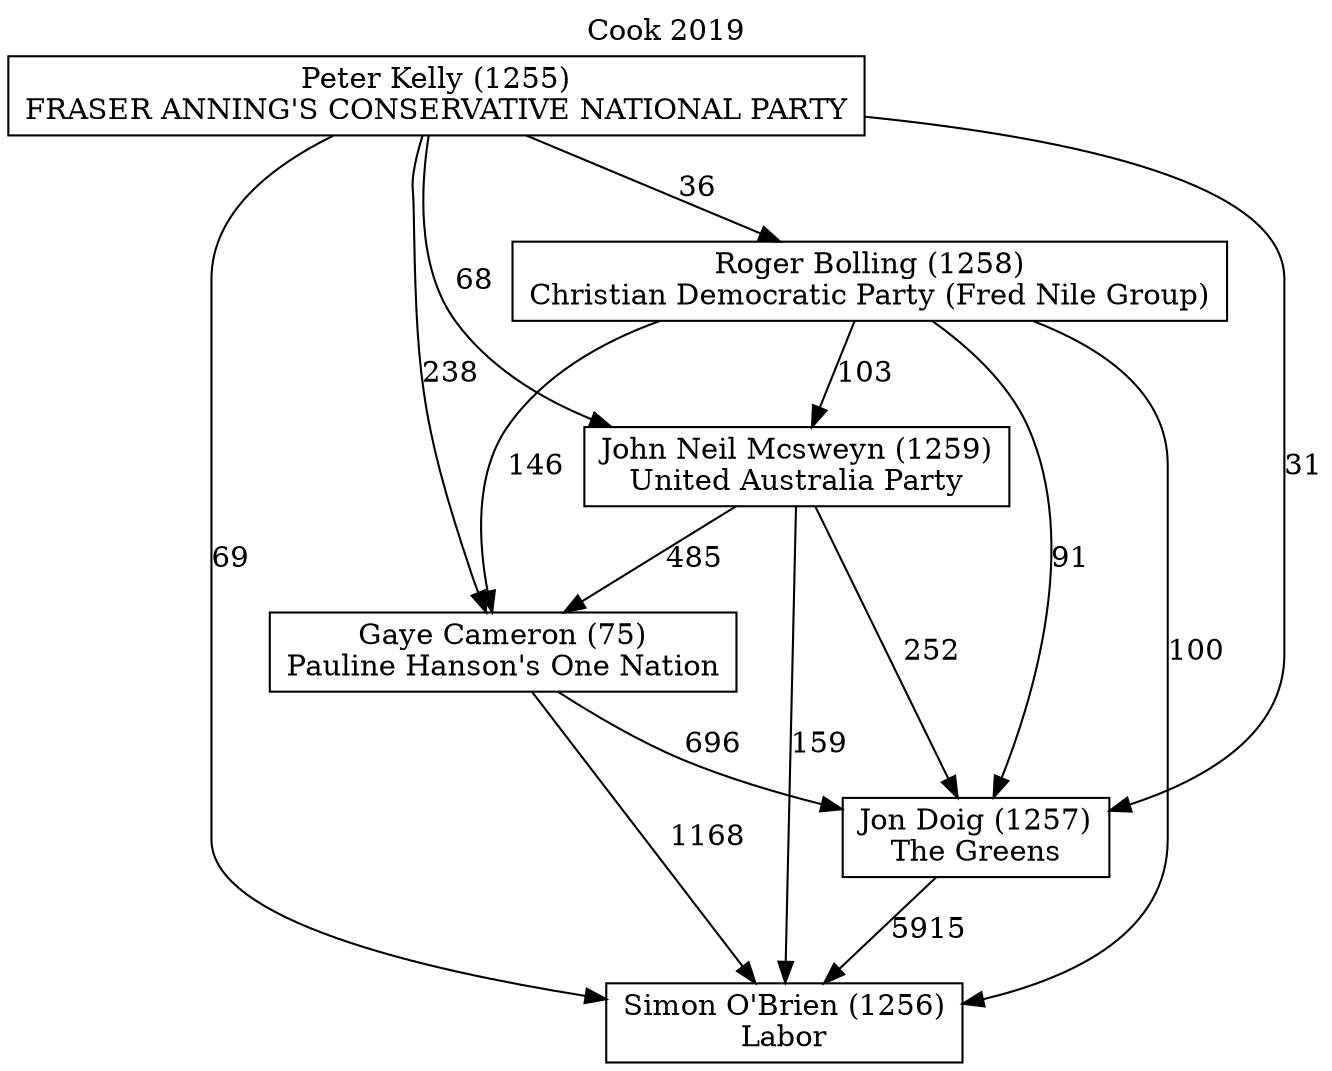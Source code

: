 // House preference flow
digraph "Simon O'Brien (1256)_Cook_2019" {
	graph [label="Cook 2019" labelloc=t mclimit=10]
	node [shape=box]
	"Simon O'Brien (1256)" [label="Simon O'Brien (1256)
Labor"]
	"Jon Doig (1257)" [label="Jon Doig (1257)
The Greens"]
	"Gaye Cameron (75)" [label="Gaye Cameron (75)
Pauline Hanson's One Nation"]
	"John Neil Mcsweyn (1259)" [label="John Neil Mcsweyn (1259)
United Australia Party"]
	"Roger Bolling (1258)" [label="Roger Bolling (1258)
Christian Democratic Party (Fred Nile Group)"]
	"Peter Kelly (1255)" [label="Peter Kelly (1255)
FRASER ANNING'S CONSERVATIVE NATIONAL PARTY"]
	"Jon Doig (1257)" -> "Simon O'Brien (1256)" [label=5915]
	"Gaye Cameron (75)" -> "Jon Doig (1257)" [label=696]
	"John Neil Mcsweyn (1259)" -> "Gaye Cameron (75)" [label=485]
	"Roger Bolling (1258)" -> "John Neil Mcsweyn (1259)" [label=103]
	"Peter Kelly (1255)" -> "Roger Bolling (1258)" [label=36]
	"Gaye Cameron (75)" -> "Simon O'Brien (1256)" [label=1168]
	"John Neil Mcsweyn (1259)" -> "Simon O'Brien (1256)" [label=159]
	"Roger Bolling (1258)" -> "Simon O'Brien (1256)" [label=100]
	"Peter Kelly (1255)" -> "Simon O'Brien (1256)" [label=69]
	"Peter Kelly (1255)" -> "John Neil Mcsweyn (1259)" [label=68]
	"Roger Bolling (1258)" -> "Gaye Cameron (75)" [label=146]
	"Peter Kelly (1255)" -> "Gaye Cameron (75)" [label=238]
	"John Neil Mcsweyn (1259)" -> "Jon Doig (1257)" [label=252]
	"Roger Bolling (1258)" -> "Jon Doig (1257)" [label=91]
	"Peter Kelly (1255)" -> "Jon Doig (1257)" [label=31]
}
